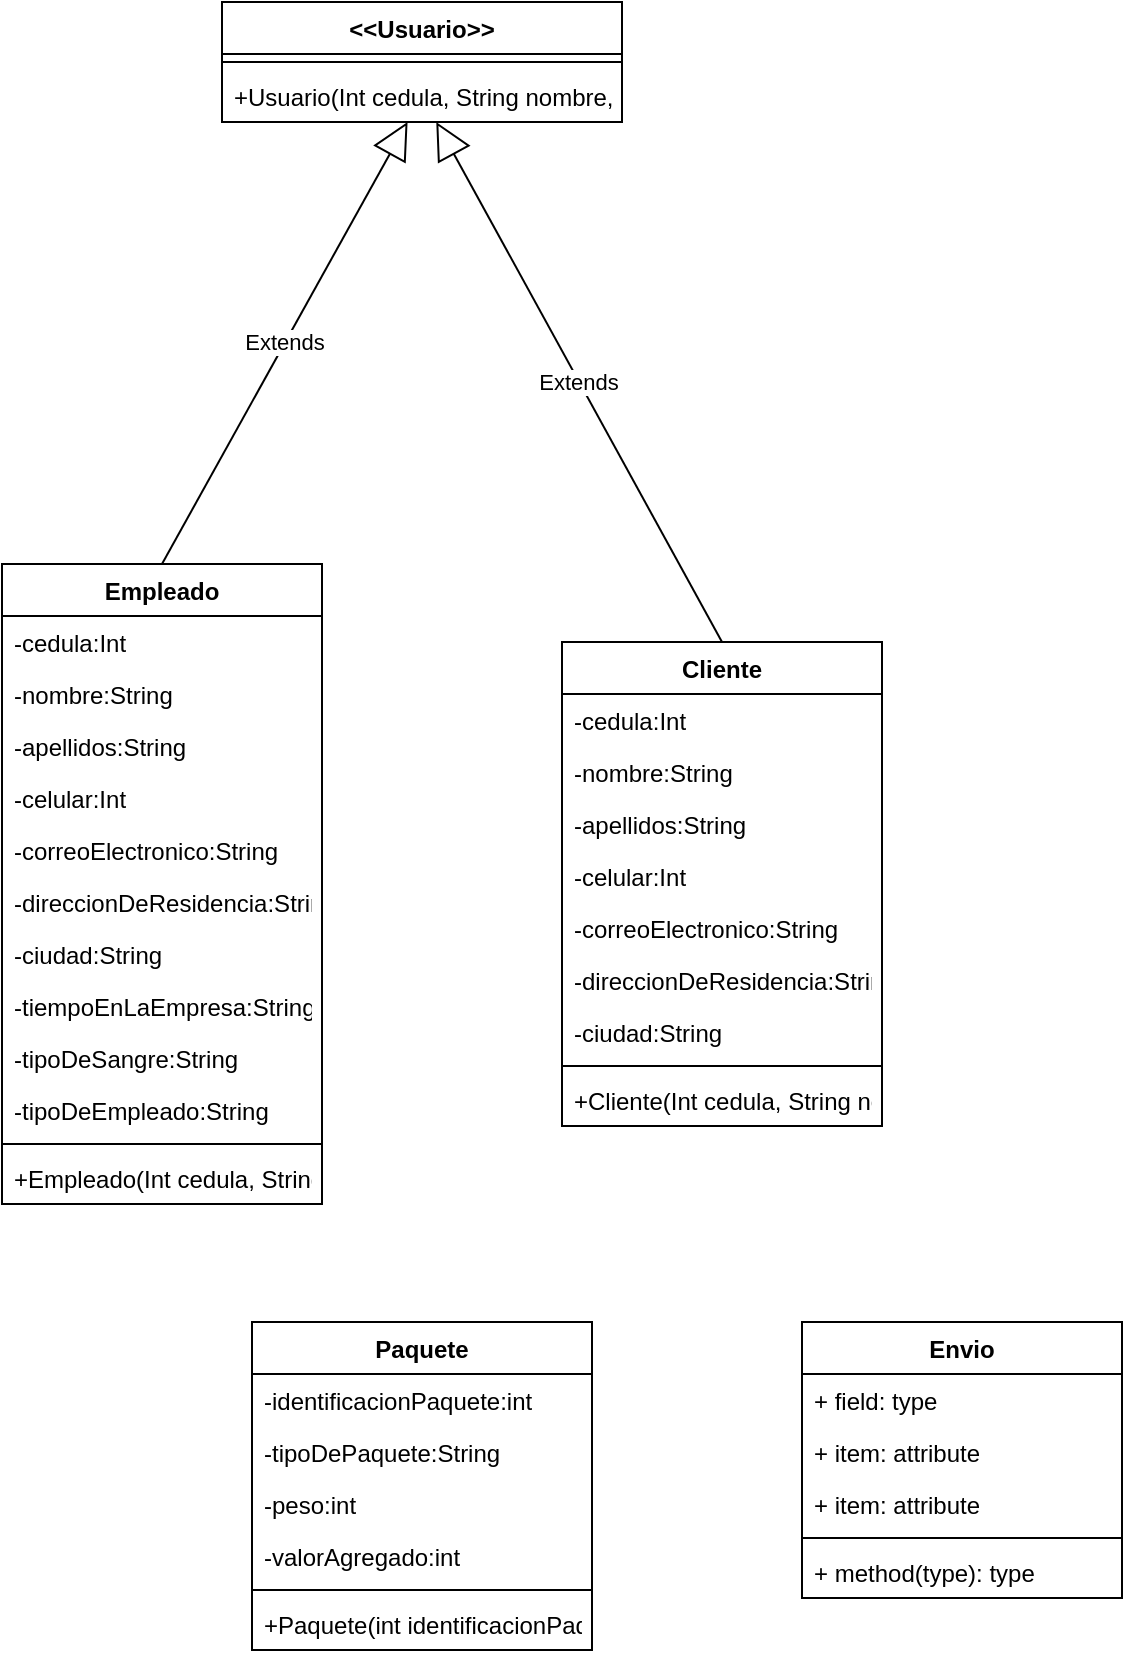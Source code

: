 <mxfile version="20.8.20" type="github">
  <diagram name="Página-1" id="yn1aDaJcqbpaiX-CN_Ii">
    <mxGraphModel dx="993" dy="710" grid="1" gridSize="10" guides="1" tooltips="1" connect="1" arrows="1" fold="1" page="1" pageScale="1" pageWidth="827" pageHeight="1169" math="0" shadow="0">
      <root>
        <mxCell id="0" />
        <mxCell id="1" parent="0" />
        <mxCell id="DUZCKc8hbMxe-Ss4kD_A-5" value="Empleado" style="swimlane;fontStyle=1;align=center;verticalAlign=top;childLayout=stackLayout;horizontal=1;startSize=26;horizontalStack=0;resizeParent=1;resizeParentMax=0;resizeLast=0;collapsible=1;marginBottom=0;" vertex="1" parent="1">
          <mxGeometry x="10" y="291" width="160" height="320" as="geometry" />
        </mxCell>
        <mxCell id="DUZCKc8hbMxe-Ss4kD_A-18" value="-cedula:Int" style="text;strokeColor=none;fillColor=none;align=left;verticalAlign=top;spacingLeft=4;spacingRight=4;overflow=hidden;rotatable=0;points=[[0,0.5],[1,0.5]];portConstraint=eastwest;" vertex="1" parent="DUZCKc8hbMxe-Ss4kD_A-5">
          <mxGeometry y="26" width="160" height="26" as="geometry" />
        </mxCell>
        <mxCell id="DUZCKc8hbMxe-Ss4kD_A-14" value="-nombre:String" style="text;strokeColor=none;fillColor=none;align=left;verticalAlign=top;spacingLeft=4;spacingRight=4;overflow=hidden;rotatable=0;points=[[0,0.5],[1,0.5]];portConstraint=eastwest;" vertex="1" parent="DUZCKc8hbMxe-Ss4kD_A-5">
          <mxGeometry y="52" width="160" height="26" as="geometry" />
        </mxCell>
        <mxCell id="DUZCKc8hbMxe-Ss4kD_A-17" value="-apellidos:String" style="text;strokeColor=none;fillColor=none;align=left;verticalAlign=top;spacingLeft=4;spacingRight=4;overflow=hidden;rotatable=0;points=[[0,0.5],[1,0.5]];portConstraint=eastwest;" vertex="1" parent="DUZCKc8hbMxe-Ss4kD_A-5">
          <mxGeometry y="78" width="160" height="26" as="geometry" />
        </mxCell>
        <mxCell id="DUZCKc8hbMxe-Ss4kD_A-19" value="-celular:Int" style="text;strokeColor=none;fillColor=none;align=left;verticalAlign=top;spacingLeft=4;spacingRight=4;overflow=hidden;rotatable=0;points=[[0,0.5],[1,0.5]];portConstraint=eastwest;" vertex="1" parent="DUZCKc8hbMxe-Ss4kD_A-5">
          <mxGeometry y="104" width="160" height="26" as="geometry" />
        </mxCell>
        <mxCell id="DUZCKc8hbMxe-Ss4kD_A-20" value="-correoElectronico:String" style="text;strokeColor=none;fillColor=none;align=left;verticalAlign=top;spacingLeft=4;spacingRight=4;overflow=hidden;rotatable=0;points=[[0,0.5],[1,0.5]];portConstraint=eastwest;" vertex="1" parent="DUZCKc8hbMxe-Ss4kD_A-5">
          <mxGeometry y="130" width="160" height="26" as="geometry" />
        </mxCell>
        <mxCell id="DUZCKc8hbMxe-Ss4kD_A-21" value="-direccionDeResidencia:String" style="text;strokeColor=none;fillColor=none;align=left;verticalAlign=top;spacingLeft=4;spacingRight=4;overflow=hidden;rotatable=0;points=[[0,0.5],[1,0.5]];portConstraint=eastwest;" vertex="1" parent="DUZCKc8hbMxe-Ss4kD_A-5">
          <mxGeometry y="156" width="160" height="26" as="geometry" />
        </mxCell>
        <mxCell id="DUZCKc8hbMxe-Ss4kD_A-22" value="-ciudad:String" style="text;strokeColor=none;fillColor=none;align=left;verticalAlign=top;spacingLeft=4;spacingRight=4;overflow=hidden;rotatable=0;points=[[0,0.5],[1,0.5]];portConstraint=eastwest;" vertex="1" parent="DUZCKc8hbMxe-Ss4kD_A-5">
          <mxGeometry y="182" width="160" height="26" as="geometry" />
        </mxCell>
        <mxCell id="DUZCKc8hbMxe-Ss4kD_A-25" value="-tiempoEnLaEmpresa:String" style="text;strokeColor=none;fillColor=none;align=left;verticalAlign=top;spacingLeft=4;spacingRight=4;overflow=hidden;rotatable=0;points=[[0,0.5],[1,0.5]];portConstraint=eastwest;" vertex="1" parent="DUZCKc8hbMxe-Ss4kD_A-5">
          <mxGeometry y="208" width="160" height="26" as="geometry" />
        </mxCell>
        <mxCell id="DUZCKc8hbMxe-Ss4kD_A-6" value="-tipoDeSangre:String" style="text;strokeColor=none;fillColor=none;align=left;verticalAlign=top;spacingLeft=4;spacingRight=4;overflow=hidden;rotatable=0;points=[[0,0.5],[1,0.5]];portConstraint=eastwest;" vertex="1" parent="DUZCKc8hbMxe-Ss4kD_A-5">
          <mxGeometry y="234" width="160" height="26" as="geometry" />
        </mxCell>
        <mxCell id="DUZCKc8hbMxe-Ss4kD_A-26" value="-tipoDeEmpleado:String" style="text;strokeColor=none;fillColor=none;align=left;verticalAlign=top;spacingLeft=4;spacingRight=4;overflow=hidden;rotatable=0;points=[[0,0.5],[1,0.5]];portConstraint=eastwest;" vertex="1" parent="DUZCKc8hbMxe-Ss4kD_A-5">
          <mxGeometry y="260" width="160" height="26" as="geometry" />
        </mxCell>
        <mxCell id="DUZCKc8hbMxe-Ss4kD_A-7" value="" style="line;strokeWidth=1;fillColor=none;align=left;verticalAlign=middle;spacingTop=-1;spacingLeft=3;spacingRight=3;rotatable=0;labelPosition=right;points=[];portConstraint=eastwest;strokeColor=inherit;" vertex="1" parent="DUZCKc8hbMxe-Ss4kD_A-5">
          <mxGeometry y="286" width="160" height="8" as="geometry" />
        </mxCell>
        <mxCell id="DUZCKc8hbMxe-Ss4kD_A-8" value="+Empleado(Int cedula, String nombre, String apellidos, Int celular, String correoElectronico, String direccionDeResidencia, String ciudad, String tiempoEnLaEmpresa, String tipoDeSangre, String tipoDeEmpleado)&#xa;" style="text;strokeColor=none;fillColor=none;align=left;verticalAlign=top;spacingLeft=4;spacingRight=4;overflow=hidden;rotatable=0;points=[[0,0.5],[1,0.5]];portConstraint=eastwest;" vertex="1" parent="DUZCKc8hbMxe-Ss4kD_A-5">
          <mxGeometry y="294" width="160" height="26" as="geometry" />
        </mxCell>
        <mxCell id="DUZCKc8hbMxe-Ss4kD_A-9" value="Cliente" style="swimlane;fontStyle=1;align=center;verticalAlign=top;childLayout=stackLayout;horizontal=1;startSize=26;horizontalStack=0;resizeParent=1;resizeParentMax=0;resizeLast=0;collapsible=1;marginBottom=0;" vertex="1" parent="1">
          <mxGeometry x="290" y="330" width="160" height="242" as="geometry" />
        </mxCell>
        <mxCell id="DUZCKc8hbMxe-Ss4kD_A-27" value="-cedula:Int" style="text;strokeColor=none;fillColor=none;align=left;verticalAlign=top;spacingLeft=4;spacingRight=4;overflow=hidden;rotatable=0;points=[[0,0.5],[1,0.5]];portConstraint=eastwest;" vertex="1" parent="DUZCKc8hbMxe-Ss4kD_A-9">
          <mxGeometry y="26" width="160" height="26" as="geometry" />
        </mxCell>
        <mxCell id="DUZCKc8hbMxe-Ss4kD_A-28" value="-nombre:String" style="text;strokeColor=none;fillColor=none;align=left;verticalAlign=top;spacingLeft=4;spacingRight=4;overflow=hidden;rotatable=0;points=[[0,0.5],[1,0.5]];portConstraint=eastwest;" vertex="1" parent="DUZCKc8hbMxe-Ss4kD_A-9">
          <mxGeometry y="52" width="160" height="26" as="geometry" />
        </mxCell>
        <mxCell id="DUZCKc8hbMxe-Ss4kD_A-29" value="-apellidos:String" style="text;strokeColor=none;fillColor=none;align=left;verticalAlign=top;spacingLeft=4;spacingRight=4;overflow=hidden;rotatable=0;points=[[0,0.5],[1,0.5]];portConstraint=eastwest;" vertex="1" parent="DUZCKc8hbMxe-Ss4kD_A-9">
          <mxGeometry y="78" width="160" height="26" as="geometry" />
        </mxCell>
        <mxCell id="DUZCKc8hbMxe-Ss4kD_A-30" value="-celular:Int" style="text;strokeColor=none;fillColor=none;align=left;verticalAlign=top;spacingLeft=4;spacingRight=4;overflow=hidden;rotatable=0;points=[[0,0.5],[1,0.5]];portConstraint=eastwest;" vertex="1" parent="DUZCKc8hbMxe-Ss4kD_A-9">
          <mxGeometry y="104" width="160" height="26" as="geometry" />
        </mxCell>
        <mxCell id="DUZCKc8hbMxe-Ss4kD_A-31" value="-correoElectronico:String" style="text;strokeColor=none;fillColor=none;align=left;verticalAlign=top;spacingLeft=4;spacingRight=4;overflow=hidden;rotatable=0;points=[[0,0.5],[1,0.5]];portConstraint=eastwest;" vertex="1" parent="DUZCKc8hbMxe-Ss4kD_A-9">
          <mxGeometry y="130" width="160" height="26" as="geometry" />
        </mxCell>
        <mxCell id="DUZCKc8hbMxe-Ss4kD_A-32" value="-direccionDeResidencia:String" style="text;strokeColor=none;fillColor=none;align=left;verticalAlign=top;spacingLeft=4;spacingRight=4;overflow=hidden;rotatable=0;points=[[0,0.5],[1,0.5]];portConstraint=eastwest;" vertex="1" parent="DUZCKc8hbMxe-Ss4kD_A-9">
          <mxGeometry y="156" width="160" height="26" as="geometry" />
        </mxCell>
        <mxCell id="DUZCKc8hbMxe-Ss4kD_A-33" value="-ciudad:String" style="text;strokeColor=none;fillColor=none;align=left;verticalAlign=top;spacingLeft=4;spacingRight=4;overflow=hidden;rotatable=0;points=[[0,0.5],[1,0.5]];portConstraint=eastwest;" vertex="1" parent="DUZCKc8hbMxe-Ss4kD_A-9">
          <mxGeometry y="182" width="160" height="26" as="geometry" />
        </mxCell>
        <mxCell id="DUZCKc8hbMxe-Ss4kD_A-11" value="" style="line;strokeWidth=1;fillColor=none;align=left;verticalAlign=middle;spacingTop=-1;spacingLeft=3;spacingRight=3;rotatable=0;labelPosition=right;points=[];portConstraint=eastwest;strokeColor=inherit;" vertex="1" parent="DUZCKc8hbMxe-Ss4kD_A-9">
          <mxGeometry y="208" width="160" height="8" as="geometry" />
        </mxCell>
        <mxCell id="DUZCKc8hbMxe-Ss4kD_A-12" value="+Cliente(Int cedula, String nombre, String apellidos, Int celular, String correoElectronico, String direccionDeResidencia, String ciudad)" style="text;strokeColor=none;fillColor=none;align=left;verticalAlign=top;spacingLeft=4;spacingRight=4;overflow=hidden;rotatable=0;points=[[0,0.5],[1,0.5]];portConstraint=eastwest;" vertex="1" parent="DUZCKc8hbMxe-Ss4kD_A-9">
          <mxGeometry y="216" width="160" height="26" as="geometry" />
        </mxCell>
        <mxCell id="DUZCKc8hbMxe-Ss4kD_A-13" value="&lt;&lt;Usuario&gt;&gt;" style="swimlane;fontStyle=1;align=center;verticalAlign=top;childLayout=stackLayout;horizontal=1;startSize=26;horizontalStack=0;resizeParent=1;resizeParentMax=0;resizeLast=0;collapsible=1;marginBottom=0;" vertex="1" parent="1">
          <mxGeometry x="120" y="10" width="200" height="60" as="geometry" />
        </mxCell>
        <mxCell id="DUZCKc8hbMxe-Ss4kD_A-15" value="" style="line;strokeWidth=1;fillColor=none;align=left;verticalAlign=middle;spacingTop=-1;spacingLeft=3;spacingRight=3;rotatable=0;labelPosition=right;points=[];portConstraint=eastwest;strokeColor=inherit;" vertex="1" parent="DUZCKc8hbMxe-Ss4kD_A-13">
          <mxGeometry y="26" width="200" height="8" as="geometry" />
        </mxCell>
        <mxCell id="DUZCKc8hbMxe-Ss4kD_A-16" value="+Usuario(Int cedula, String nombre, String apellidos, Int celular, String correoElectronico, String direccionDeResidencia, String ciudad )" style="text;strokeColor=none;fillColor=none;align=left;verticalAlign=top;spacingLeft=4;spacingRight=4;overflow=hidden;rotatable=0;points=[[0,0.5],[1,0.5]];portConstraint=eastwest;" vertex="1" parent="DUZCKc8hbMxe-Ss4kD_A-13">
          <mxGeometry y="34" width="200" height="26" as="geometry" />
        </mxCell>
        <mxCell id="DUZCKc8hbMxe-Ss4kD_A-23" value="Extends" style="endArrow=block;endSize=16;endFill=0;html=1;rounded=0;exitX=0.5;exitY=0;exitDx=0;exitDy=0;" edge="1" parent="1" source="DUZCKc8hbMxe-Ss4kD_A-9" target="DUZCKc8hbMxe-Ss4kD_A-16">
          <mxGeometry width="160" relative="1" as="geometry">
            <mxPoint x="330" y="270" as="sourcePoint" />
            <mxPoint x="490" y="270" as="targetPoint" />
          </mxGeometry>
        </mxCell>
        <mxCell id="DUZCKc8hbMxe-Ss4kD_A-24" value="Extends" style="endArrow=block;endSize=16;endFill=0;html=1;rounded=0;exitX=0.5;exitY=0;exitDx=0;exitDy=0;" edge="1" parent="1" source="DUZCKc8hbMxe-Ss4kD_A-5" target="DUZCKc8hbMxe-Ss4kD_A-16">
          <mxGeometry width="160" relative="1" as="geometry">
            <mxPoint x="180" y="290" as="sourcePoint" />
            <mxPoint x="340" y="290" as="targetPoint" />
          </mxGeometry>
        </mxCell>
        <mxCell id="DUZCKc8hbMxe-Ss4kD_A-34" value="Paquete" style="swimlane;fontStyle=1;align=center;verticalAlign=top;childLayout=stackLayout;horizontal=1;startSize=26;horizontalStack=0;resizeParent=1;resizeParentMax=0;resizeLast=0;collapsible=1;marginBottom=0;" vertex="1" parent="1">
          <mxGeometry x="135" y="670" width="170" height="164" as="geometry" />
        </mxCell>
        <mxCell id="DUZCKc8hbMxe-Ss4kD_A-35" value="-identificacionPaquete:int" style="text;strokeColor=none;fillColor=none;align=left;verticalAlign=top;spacingLeft=4;spacingRight=4;overflow=hidden;rotatable=0;points=[[0,0.5],[1,0.5]];portConstraint=eastwest;" vertex="1" parent="DUZCKc8hbMxe-Ss4kD_A-34">
          <mxGeometry y="26" width="170" height="26" as="geometry" />
        </mxCell>
        <mxCell id="DUZCKc8hbMxe-Ss4kD_A-38" value="-tipoDePaquete:String" style="text;strokeColor=none;fillColor=none;align=left;verticalAlign=top;spacingLeft=4;spacingRight=4;overflow=hidden;rotatable=0;points=[[0,0.5],[1,0.5]];portConstraint=eastwest;" vertex="1" parent="DUZCKc8hbMxe-Ss4kD_A-34">
          <mxGeometry y="52" width="170" height="26" as="geometry" />
        </mxCell>
        <mxCell id="DUZCKc8hbMxe-Ss4kD_A-39" value="-peso:int" style="text;strokeColor=none;fillColor=none;align=left;verticalAlign=top;spacingLeft=4;spacingRight=4;overflow=hidden;rotatable=0;points=[[0,0.5],[1,0.5]];portConstraint=eastwest;" vertex="1" parent="DUZCKc8hbMxe-Ss4kD_A-34">
          <mxGeometry y="78" width="170" height="26" as="geometry" />
        </mxCell>
        <mxCell id="DUZCKc8hbMxe-Ss4kD_A-40" value="-valorAgregado:int" style="text;strokeColor=none;fillColor=none;align=left;verticalAlign=top;spacingLeft=4;spacingRight=4;overflow=hidden;rotatable=0;points=[[0,0.5],[1,0.5]];portConstraint=eastwest;" vertex="1" parent="DUZCKc8hbMxe-Ss4kD_A-34">
          <mxGeometry y="104" width="170" height="26" as="geometry" />
        </mxCell>
        <mxCell id="DUZCKc8hbMxe-Ss4kD_A-36" value="" style="line;strokeWidth=1;fillColor=none;align=left;verticalAlign=middle;spacingTop=-1;spacingLeft=3;spacingRight=3;rotatable=0;labelPosition=right;points=[];portConstraint=eastwest;strokeColor=inherit;" vertex="1" parent="DUZCKc8hbMxe-Ss4kD_A-34">
          <mxGeometry y="130" width="170" height="8" as="geometry" />
        </mxCell>
        <mxCell id="DUZCKc8hbMxe-Ss4kD_A-37" value="+Paquete(int identificacionPaquete, String tipoDePaquete, int peso, int valorAgreagado)" style="text;strokeColor=none;fillColor=none;align=left;verticalAlign=top;spacingLeft=4;spacingRight=4;overflow=hidden;rotatable=0;points=[[0,0.5],[1,0.5]];portConstraint=eastwest;" vertex="1" parent="DUZCKc8hbMxe-Ss4kD_A-34">
          <mxGeometry y="138" width="170" height="26" as="geometry" />
        </mxCell>
        <mxCell id="DUZCKc8hbMxe-Ss4kD_A-41" value="Envio" style="swimlane;fontStyle=1;align=center;verticalAlign=top;childLayout=stackLayout;horizontal=1;startSize=26;horizontalStack=0;resizeParent=1;resizeParentMax=0;resizeLast=0;collapsible=1;marginBottom=0;" vertex="1" parent="1">
          <mxGeometry x="410" y="670" width="160" height="138" as="geometry" />
        </mxCell>
        <mxCell id="DUZCKc8hbMxe-Ss4kD_A-42" value="+ field: type" style="text;strokeColor=none;fillColor=none;align=left;verticalAlign=top;spacingLeft=4;spacingRight=4;overflow=hidden;rotatable=0;points=[[0,0.5],[1,0.5]];portConstraint=eastwest;" vertex="1" parent="DUZCKc8hbMxe-Ss4kD_A-41">
          <mxGeometry y="26" width="160" height="26" as="geometry" />
        </mxCell>
        <mxCell id="DUZCKc8hbMxe-Ss4kD_A-45" value="+ item: attribute" style="text;strokeColor=none;fillColor=none;align=left;verticalAlign=top;spacingLeft=4;spacingRight=4;overflow=hidden;rotatable=0;points=[[0,0.5],[1,0.5]];portConstraint=eastwest;" vertex="1" parent="DUZCKc8hbMxe-Ss4kD_A-41">
          <mxGeometry y="52" width="160" height="26" as="geometry" />
        </mxCell>
        <mxCell id="DUZCKc8hbMxe-Ss4kD_A-46" value="+ item: attribute" style="text;strokeColor=none;fillColor=none;align=left;verticalAlign=top;spacingLeft=4;spacingRight=4;overflow=hidden;rotatable=0;points=[[0,0.5],[1,0.5]];portConstraint=eastwest;" vertex="1" parent="DUZCKc8hbMxe-Ss4kD_A-41">
          <mxGeometry y="78" width="160" height="26" as="geometry" />
        </mxCell>
        <mxCell id="DUZCKc8hbMxe-Ss4kD_A-43" value="" style="line;strokeWidth=1;fillColor=none;align=left;verticalAlign=middle;spacingTop=-1;spacingLeft=3;spacingRight=3;rotatable=0;labelPosition=right;points=[];portConstraint=eastwest;strokeColor=inherit;" vertex="1" parent="DUZCKc8hbMxe-Ss4kD_A-41">
          <mxGeometry y="104" width="160" height="8" as="geometry" />
        </mxCell>
        <mxCell id="DUZCKc8hbMxe-Ss4kD_A-44" value="+ method(type): type" style="text;strokeColor=none;fillColor=none;align=left;verticalAlign=top;spacingLeft=4;spacingRight=4;overflow=hidden;rotatable=0;points=[[0,0.5],[1,0.5]];portConstraint=eastwest;" vertex="1" parent="DUZCKc8hbMxe-Ss4kD_A-41">
          <mxGeometry y="112" width="160" height="26" as="geometry" />
        </mxCell>
      </root>
    </mxGraphModel>
  </diagram>
</mxfile>
